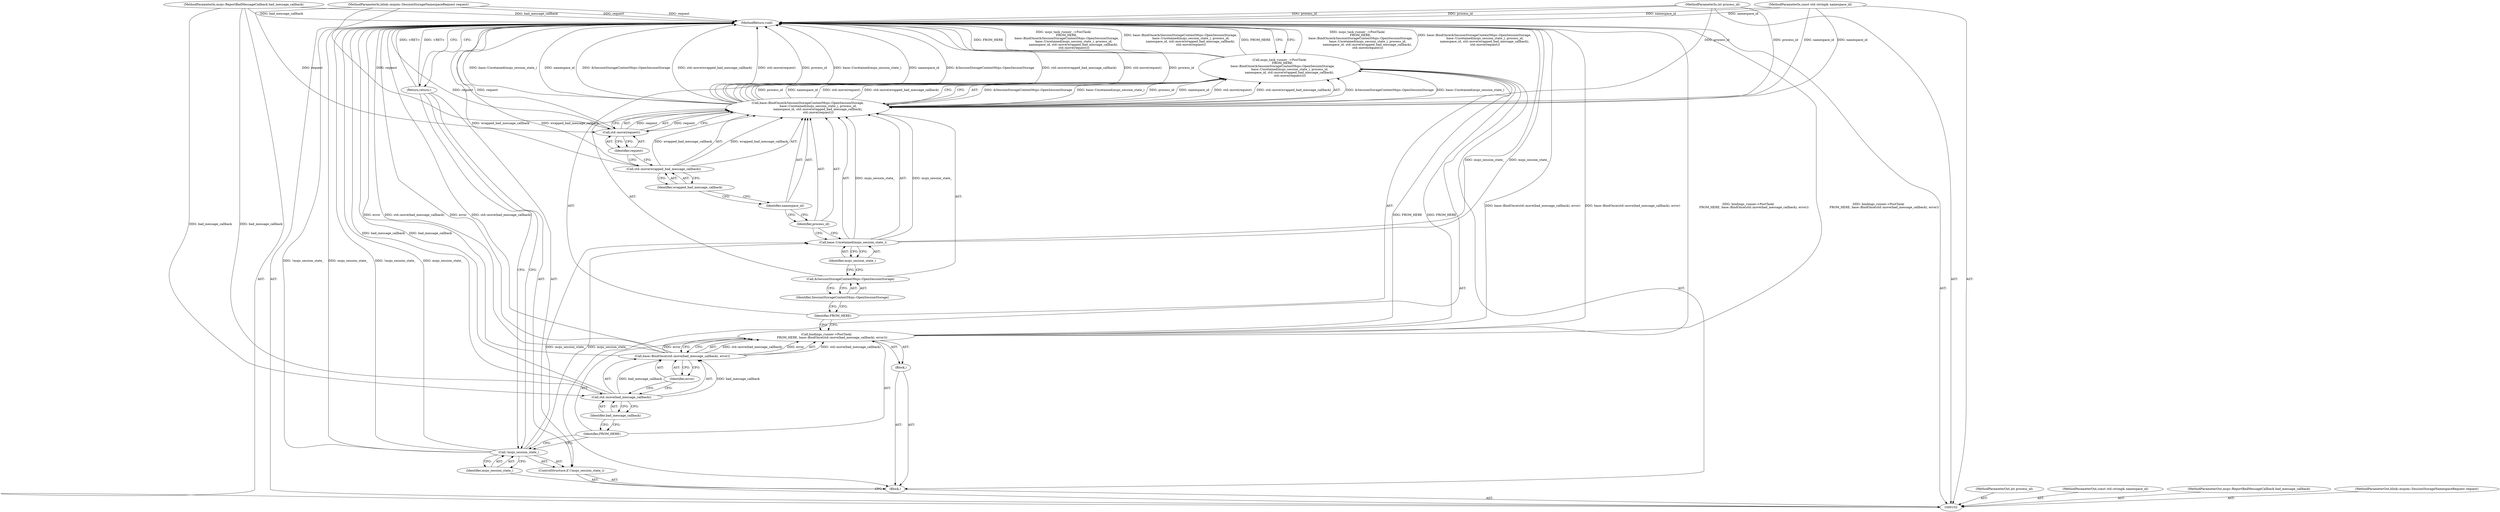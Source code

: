 digraph "0_Chrome_ba169c14aa9cc2efd708a878ae21ff34f3898fe0_0" {
"1000132" [label="(MethodReturn,void)"];
"1000112" [label="(Block,)"];
"1000113" [label="(Call,bindings_runner->PostTask(\n            FROM_HERE, base::BindOnce(std::move(bad_message_callback), error)))"];
"1000114" [label="(Identifier,FROM_HERE)"];
"1000115" [label="(Call,base::BindOnce(std::move(bad_message_callback), error))"];
"1000116" [label="(Call,std::move(bad_message_callback))"];
"1000117" [label="(Identifier,bad_message_callback)"];
"1000118" [label="(Identifier,error)"];
"1000119" [label="(Call,mojo_task_runner_->PostTask(\n       FROM_HERE,\n       base::BindOnce(&SessionStorageContextMojo::OpenSessionStorage,\n                      base::Unretained(mojo_session_state_), process_id,\n                     namespace_id, std::move(wrapped_bad_message_callback),\n                      std::move(request))))"];
"1000120" [label="(Identifier,FROM_HERE)"];
"1000103" [label="(MethodParameterIn,int process_id)"];
"1000175" [label="(MethodParameterOut,int process_id)"];
"1000122" [label="(Call,&SessionStorageContextMojo::OpenSessionStorage)"];
"1000123" [label="(Identifier,SessionStorageContextMojo::OpenSessionStorage)"];
"1000121" [label="(Call,base::BindOnce(&SessionStorageContextMojo::OpenSessionStorage,\n                      base::Unretained(mojo_session_state_), process_id,\n                     namespace_id, std::move(wrapped_bad_message_callback),\n                      std::move(request)))"];
"1000124" [label="(Call,base::Unretained(mojo_session_state_))"];
"1000125" [label="(Identifier,mojo_session_state_)"];
"1000126" [label="(Identifier,process_id)"];
"1000127" [label="(Identifier,namespace_id)"];
"1000128" [label="(Call,std::move(wrapped_bad_message_callback))"];
"1000129" [label="(Identifier,wrapped_bad_message_callback)"];
"1000130" [label="(Call,std::move(request))"];
"1000131" [label="(Identifier,request)"];
"1000104" [label="(MethodParameterIn,const std::string& namespace_id)"];
"1000176" [label="(MethodParameterOut,const std::string& namespace_id)"];
"1000105" [label="(MethodParameterIn,mojo::ReportBadMessageCallback bad_message_callback)"];
"1000177" [label="(MethodParameterOut,mojo::ReportBadMessageCallback bad_message_callback)"];
"1000106" [label="(MethodParameterIn,blink::mojom::SessionStorageNamespaceRequest request)"];
"1000178" [label="(MethodParameterOut,blink::mojom::SessionStorageNamespaceRequest request)"];
"1000107" [label="(Block,)"];
"1000108" [label="(ControlStructure,if (!mojo_session_state_))"];
"1000109" [label="(Call,!mojo_session_state_)"];
"1000110" [label="(Identifier,mojo_session_state_)"];
"1000111" [label="(Return,return;)"];
"1000132" -> "1000102"  [label="AST: "];
"1000132" -> "1000111"  [label="CFG: "];
"1000132" -> "1000119"  [label="CFG: "];
"1000111" -> "1000132"  [label="DDG: <RET>"];
"1000116" -> "1000132"  [label="DDG: bad_message_callback"];
"1000124" -> "1000132"  [label="DDG: mojo_session_state_"];
"1000104" -> "1000132"  [label="DDG: namespace_id"];
"1000105" -> "1000132"  [label="DDG: bad_message_callback"];
"1000121" -> "1000132"  [label="DDG: namespace_id"];
"1000121" -> "1000132"  [label="DDG: &SessionStorageContextMojo::OpenSessionStorage"];
"1000121" -> "1000132"  [label="DDG: std::move(wrapped_bad_message_callback)"];
"1000121" -> "1000132"  [label="DDG: std::move(request)"];
"1000121" -> "1000132"  [label="DDG: process_id"];
"1000121" -> "1000132"  [label="DDG: base::Unretained(mojo_session_state_)"];
"1000115" -> "1000132"  [label="DDG: error"];
"1000115" -> "1000132"  [label="DDG: std::move(bad_message_callback)"];
"1000119" -> "1000132"  [label="DDG: mojo_task_runner_->PostTask(\n       FROM_HERE,\n       base::BindOnce(&SessionStorageContextMojo::OpenSessionStorage,\n                      base::Unretained(mojo_session_state_), process_id,\n                     namespace_id, std::move(wrapped_bad_message_callback),\n                      std::move(request)))"];
"1000119" -> "1000132"  [label="DDG: base::BindOnce(&SessionStorageContextMojo::OpenSessionStorage,\n                      base::Unretained(mojo_session_state_), process_id,\n                     namespace_id, std::move(wrapped_bad_message_callback),\n                      std::move(request))"];
"1000119" -> "1000132"  [label="DDG: FROM_HERE"];
"1000128" -> "1000132"  [label="DDG: wrapped_bad_message_callback"];
"1000103" -> "1000132"  [label="DDG: process_id"];
"1000113" -> "1000132"  [label="DDG: base::BindOnce(std::move(bad_message_callback), error)"];
"1000113" -> "1000132"  [label="DDG: bindings_runner->PostTask(\n            FROM_HERE, base::BindOnce(std::move(bad_message_callback), error))"];
"1000109" -> "1000132"  [label="DDG: mojo_session_state_"];
"1000109" -> "1000132"  [label="DDG: !mojo_session_state_"];
"1000106" -> "1000132"  [label="DDG: request"];
"1000130" -> "1000132"  [label="DDG: request"];
"1000112" -> "1000107"  [label="AST: "];
"1000113" -> "1000112"  [label="AST: "];
"1000113" -> "1000112"  [label="AST: "];
"1000113" -> "1000115"  [label="CFG: "];
"1000114" -> "1000113"  [label="AST: "];
"1000115" -> "1000113"  [label="AST: "];
"1000120" -> "1000113"  [label="CFG: "];
"1000113" -> "1000132"  [label="DDG: base::BindOnce(std::move(bad_message_callback), error)"];
"1000113" -> "1000132"  [label="DDG: bindings_runner->PostTask(\n            FROM_HERE, base::BindOnce(std::move(bad_message_callback), error))"];
"1000115" -> "1000113"  [label="DDG: std::move(bad_message_callback)"];
"1000115" -> "1000113"  [label="DDG: error"];
"1000113" -> "1000119"  [label="DDG: FROM_HERE"];
"1000114" -> "1000113"  [label="AST: "];
"1000114" -> "1000109"  [label="CFG: "];
"1000117" -> "1000114"  [label="CFG: "];
"1000115" -> "1000113"  [label="AST: "];
"1000115" -> "1000118"  [label="CFG: "];
"1000116" -> "1000115"  [label="AST: "];
"1000118" -> "1000115"  [label="AST: "];
"1000113" -> "1000115"  [label="CFG: "];
"1000115" -> "1000132"  [label="DDG: error"];
"1000115" -> "1000132"  [label="DDG: std::move(bad_message_callback)"];
"1000115" -> "1000113"  [label="DDG: std::move(bad_message_callback)"];
"1000115" -> "1000113"  [label="DDG: error"];
"1000116" -> "1000115"  [label="DDG: bad_message_callback"];
"1000116" -> "1000115"  [label="AST: "];
"1000116" -> "1000117"  [label="CFG: "];
"1000117" -> "1000116"  [label="AST: "];
"1000118" -> "1000116"  [label="CFG: "];
"1000116" -> "1000132"  [label="DDG: bad_message_callback"];
"1000116" -> "1000115"  [label="DDG: bad_message_callback"];
"1000105" -> "1000116"  [label="DDG: bad_message_callback"];
"1000117" -> "1000116"  [label="AST: "];
"1000117" -> "1000114"  [label="CFG: "];
"1000116" -> "1000117"  [label="CFG: "];
"1000118" -> "1000115"  [label="AST: "];
"1000118" -> "1000116"  [label="CFG: "];
"1000115" -> "1000118"  [label="CFG: "];
"1000119" -> "1000107"  [label="AST: "];
"1000119" -> "1000121"  [label="CFG: "];
"1000120" -> "1000119"  [label="AST: "];
"1000121" -> "1000119"  [label="AST: "];
"1000132" -> "1000119"  [label="CFG: "];
"1000119" -> "1000132"  [label="DDG: mojo_task_runner_->PostTask(\n       FROM_HERE,\n       base::BindOnce(&SessionStorageContextMojo::OpenSessionStorage,\n                      base::Unretained(mojo_session_state_), process_id,\n                     namespace_id, std::move(wrapped_bad_message_callback),\n                      std::move(request)))"];
"1000119" -> "1000132"  [label="DDG: base::BindOnce(&SessionStorageContextMojo::OpenSessionStorage,\n                      base::Unretained(mojo_session_state_), process_id,\n                     namespace_id, std::move(wrapped_bad_message_callback),\n                      std::move(request))"];
"1000119" -> "1000132"  [label="DDG: FROM_HERE"];
"1000113" -> "1000119"  [label="DDG: FROM_HERE"];
"1000121" -> "1000119"  [label="DDG: &SessionStorageContextMojo::OpenSessionStorage"];
"1000121" -> "1000119"  [label="DDG: base::Unretained(mojo_session_state_)"];
"1000121" -> "1000119"  [label="DDG: process_id"];
"1000121" -> "1000119"  [label="DDG: namespace_id"];
"1000121" -> "1000119"  [label="DDG: std::move(request)"];
"1000121" -> "1000119"  [label="DDG: std::move(wrapped_bad_message_callback)"];
"1000120" -> "1000119"  [label="AST: "];
"1000120" -> "1000113"  [label="CFG: "];
"1000123" -> "1000120"  [label="CFG: "];
"1000103" -> "1000102"  [label="AST: "];
"1000103" -> "1000132"  [label="DDG: process_id"];
"1000103" -> "1000121"  [label="DDG: process_id"];
"1000175" -> "1000102"  [label="AST: "];
"1000122" -> "1000121"  [label="AST: "];
"1000122" -> "1000123"  [label="CFG: "];
"1000123" -> "1000122"  [label="AST: "];
"1000125" -> "1000122"  [label="CFG: "];
"1000123" -> "1000122"  [label="AST: "];
"1000123" -> "1000120"  [label="CFG: "];
"1000122" -> "1000123"  [label="CFG: "];
"1000121" -> "1000119"  [label="AST: "];
"1000121" -> "1000130"  [label="CFG: "];
"1000122" -> "1000121"  [label="AST: "];
"1000124" -> "1000121"  [label="AST: "];
"1000126" -> "1000121"  [label="AST: "];
"1000127" -> "1000121"  [label="AST: "];
"1000128" -> "1000121"  [label="AST: "];
"1000130" -> "1000121"  [label="AST: "];
"1000119" -> "1000121"  [label="CFG: "];
"1000121" -> "1000132"  [label="DDG: namespace_id"];
"1000121" -> "1000132"  [label="DDG: &SessionStorageContextMojo::OpenSessionStorage"];
"1000121" -> "1000132"  [label="DDG: std::move(wrapped_bad_message_callback)"];
"1000121" -> "1000132"  [label="DDG: std::move(request)"];
"1000121" -> "1000132"  [label="DDG: process_id"];
"1000121" -> "1000132"  [label="DDG: base::Unretained(mojo_session_state_)"];
"1000121" -> "1000119"  [label="DDG: &SessionStorageContextMojo::OpenSessionStorage"];
"1000121" -> "1000119"  [label="DDG: base::Unretained(mojo_session_state_)"];
"1000121" -> "1000119"  [label="DDG: process_id"];
"1000121" -> "1000119"  [label="DDG: namespace_id"];
"1000121" -> "1000119"  [label="DDG: std::move(request)"];
"1000121" -> "1000119"  [label="DDG: std::move(wrapped_bad_message_callback)"];
"1000124" -> "1000121"  [label="DDG: mojo_session_state_"];
"1000103" -> "1000121"  [label="DDG: process_id"];
"1000104" -> "1000121"  [label="DDG: namespace_id"];
"1000128" -> "1000121"  [label="DDG: wrapped_bad_message_callback"];
"1000130" -> "1000121"  [label="DDG: request"];
"1000124" -> "1000121"  [label="AST: "];
"1000124" -> "1000125"  [label="CFG: "];
"1000125" -> "1000124"  [label="AST: "];
"1000126" -> "1000124"  [label="CFG: "];
"1000124" -> "1000132"  [label="DDG: mojo_session_state_"];
"1000124" -> "1000121"  [label="DDG: mojo_session_state_"];
"1000109" -> "1000124"  [label="DDG: mojo_session_state_"];
"1000125" -> "1000124"  [label="AST: "];
"1000125" -> "1000122"  [label="CFG: "];
"1000124" -> "1000125"  [label="CFG: "];
"1000126" -> "1000121"  [label="AST: "];
"1000126" -> "1000124"  [label="CFG: "];
"1000127" -> "1000126"  [label="CFG: "];
"1000127" -> "1000121"  [label="AST: "];
"1000127" -> "1000126"  [label="CFG: "];
"1000129" -> "1000127"  [label="CFG: "];
"1000128" -> "1000121"  [label="AST: "];
"1000128" -> "1000129"  [label="CFG: "];
"1000129" -> "1000128"  [label="AST: "];
"1000131" -> "1000128"  [label="CFG: "];
"1000128" -> "1000132"  [label="DDG: wrapped_bad_message_callback"];
"1000128" -> "1000121"  [label="DDG: wrapped_bad_message_callback"];
"1000129" -> "1000128"  [label="AST: "];
"1000129" -> "1000127"  [label="CFG: "];
"1000128" -> "1000129"  [label="CFG: "];
"1000130" -> "1000121"  [label="AST: "];
"1000130" -> "1000131"  [label="CFG: "];
"1000131" -> "1000130"  [label="AST: "];
"1000121" -> "1000130"  [label="CFG: "];
"1000130" -> "1000132"  [label="DDG: request"];
"1000130" -> "1000121"  [label="DDG: request"];
"1000106" -> "1000130"  [label="DDG: request"];
"1000131" -> "1000130"  [label="AST: "];
"1000131" -> "1000128"  [label="CFG: "];
"1000130" -> "1000131"  [label="CFG: "];
"1000104" -> "1000102"  [label="AST: "];
"1000104" -> "1000132"  [label="DDG: namespace_id"];
"1000104" -> "1000121"  [label="DDG: namespace_id"];
"1000176" -> "1000102"  [label="AST: "];
"1000105" -> "1000102"  [label="AST: "];
"1000105" -> "1000132"  [label="DDG: bad_message_callback"];
"1000105" -> "1000116"  [label="DDG: bad_message_callback"];
"1000177" -> "1000102"  [label="AST: "];
"1000106" -> "1000102"  [label="AST: "];
"1000106" -> "1000132"  [label="DDG: request"];
"1000106" -> "1000130"  [label="DDG: request"];
"1000178" -> "1000102"  [label="AST: "];
"1000107" -> "1000102"  [label="AST: "];
"1000108" -> "1000107"  [label="AST: "];
"1000112" -> "1000107"  [label="AST: "];
"1000119" -> "1000107"  [label="AST: "];
"1000108" -> "1000107"  [label="AST: "];
"1000109" -> "1000108"  [label="AST: "];
"1000111" -> "1000108"  [label="AST: "];
"1000109" -> "1000108"  [label="AST: "];
"1000109" -> "1000110"  [label="CFG: "];
"1000110" -> "1000109"  [label="AST: "];
"1000111" -> "1000109"  [label="CFG: "];
"1000114" -> "1000109"  [label="CFG: "];
"1000109" -> "1000132"  [label="DDG: mojo_session_state_"];
"1000109" -> "1000132"  [label="DDG: !mojo_session_state_"];
"1000109" -> "1000124"  [label="DDG: mojo_session_state_"];
"1000110" -> "1000109"  [label="AST: "];
"1000110" -> "1000102"  [label="CFG: "];
"1000109" -> "1000110"  [label="CFG: "];
"1000111" -> "1000108"  [label="AST: "];
"1000111" -> "1000109"  [label="CFG: "];
"1000132" -> "1000111"  [label="CFG: "];
"1000111" -> "1000132"  [label="DDG: <RET>"];
}
